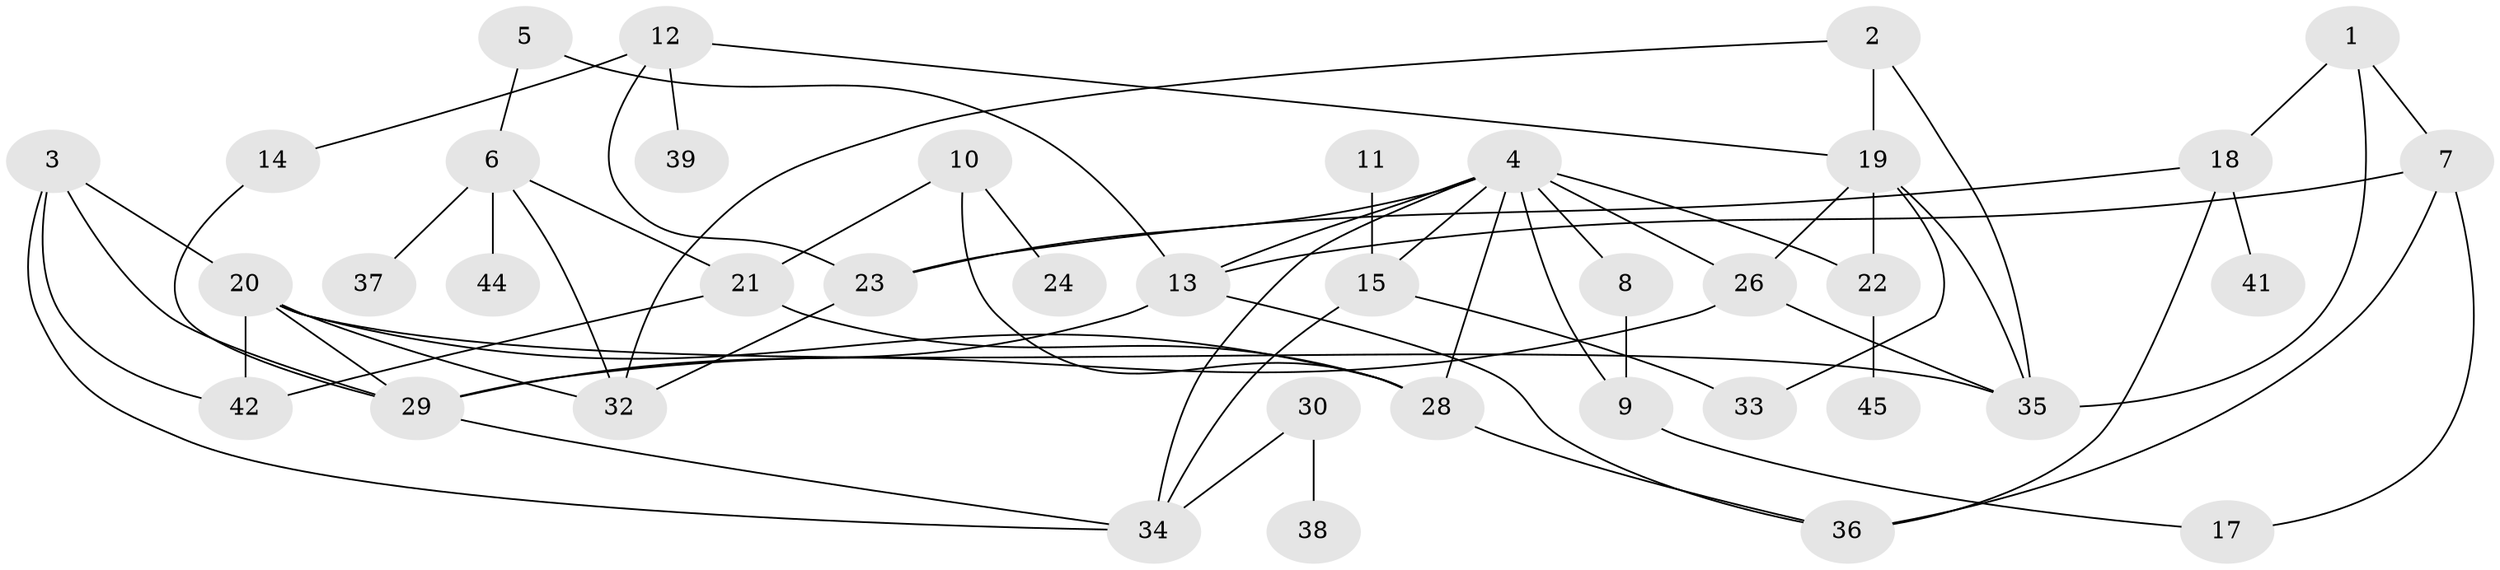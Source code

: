// original degree distribution, {3: 0.2247191011235955, 1: 0.25842696629213485, 2: 0.19101123595505617, 4: 0.15730337078651685, 0: 0.056179775280898875, 5: 0.0898876404494382, 6: 0.011235955056179775, 7: 0.011235955056179775}
// Generated by graph-tools (version 1.1) at 2025/33/03/09/25 02:33:45]
// undirected, 39 vertices, 65 edges
graph export_dot {
graph [start="1"]
  node [color=gray90,style=filled];
  1;
  2;
  3;
  4;
  5;
  6;
  7;
  8;
  9;
  10;
  11;
  12;
  13;
  14;
  15;
  17;
  18;
  19;
  20;
  21;
  22;
  23;
  24;
  26;
  28;
  29;
  30;
  32;
  33;
  34;
  35;
  36;
  37;
  38;
  39;
  41;
  42;
  44;
  45;
  1 -- 7 [weight=1.0];
  1 -- 18 [weight=1.0];
  1 -- 35 [weight=1.0];
  2 -- 19 [weight=1.0];
  2 -- 32 [weight=1.0];
  2 -- 35 [weight=1.0];
  3 -- 20 [weight=1.0];
  3 -- 29 [weight=1.0];
  3 -- 34 [weight=1.0];
  3 -- 42 [weight=1.0];
  4 -- 8 [weight=2.0];
  4 -- 9 [weight=1.0];
  4 -- 13 [weight=1.0];
  4 -- 15 [weight=1.0];
  4 -- 22 [weight=1.0];
  4 -- 23 [weight=1.0];
  4 -- 26 [weight=1.0];
  4 -- 28 [weight=1.0];
  4 -- 34 [weight=1.0];
  5 -- 6 [weight=1.0];
  5 -- 13 [weight=1.0];
  6 -- 21 [weight=1.0];
  6 -- 32 [weight=1.0];
  6 -- 37 [weight=1.0];
  6 -- 44 [weight=1.0];
  7 -- 13 [weight=1.0];
  7 -- 17 [weight=1.0];
  7 -- 36 [weight=1.0];
  8 -- 9 [weight=2.0];
  9 -- 17 [weight=1.0];
  10 -- 21 [weight=1.0];
  10 -- 24 [weight=1.0];
  10 -- 28 [weight=1.0];
  11 -- 15 [weight=2.0];
  12 -- 14 [weight=1.0];
  12 -- 19 [weight=1.0];
  12 -- 23 [weight=1.0];
  12 -- 39 [weight=1.0];
  13 -- 29 [weight=1.0];
  13 -- 36 [weight=1.0];
  14 -- 29 [weight=1.0];
  15 -- 33 [weight=1.0];
  15 -- 34 [weight=1.0];
  18 -- 23 [weight=1.0];
  18 -- 36 [weight=1.0];
  18 -- 41 [weight=1.0];
  19 -- 22 [weight=1.0];
  19 -- 26 [weight=1.0];
  19 -- 33 [weight=1.0];
  19 -- 35 [weight=1.0];
  20 -- 28 [weight=1.0];
  20 -- 29 [weight=1.0];
  20 -- 32 [weight=1.0];
  20 -- 35 [weight=1.0];
  20 -- 42 [weight=1.0];
  21 -- 28 [weight=1.0];
  21 -- 42 [weight=1.0];
  22 -- 45 [weight=1.0];
  23 -- 32 [weight=1.0];
  26 -- 29 [weight=1.0];
  26 -- 35 [weight=1.0];
  28 -- 36 [weight=1.0];
  29 -- 34 [weight=1.0];
  30 -- 34 [weight=1.0];
  30 -- 38 [weight=1.0];
}
